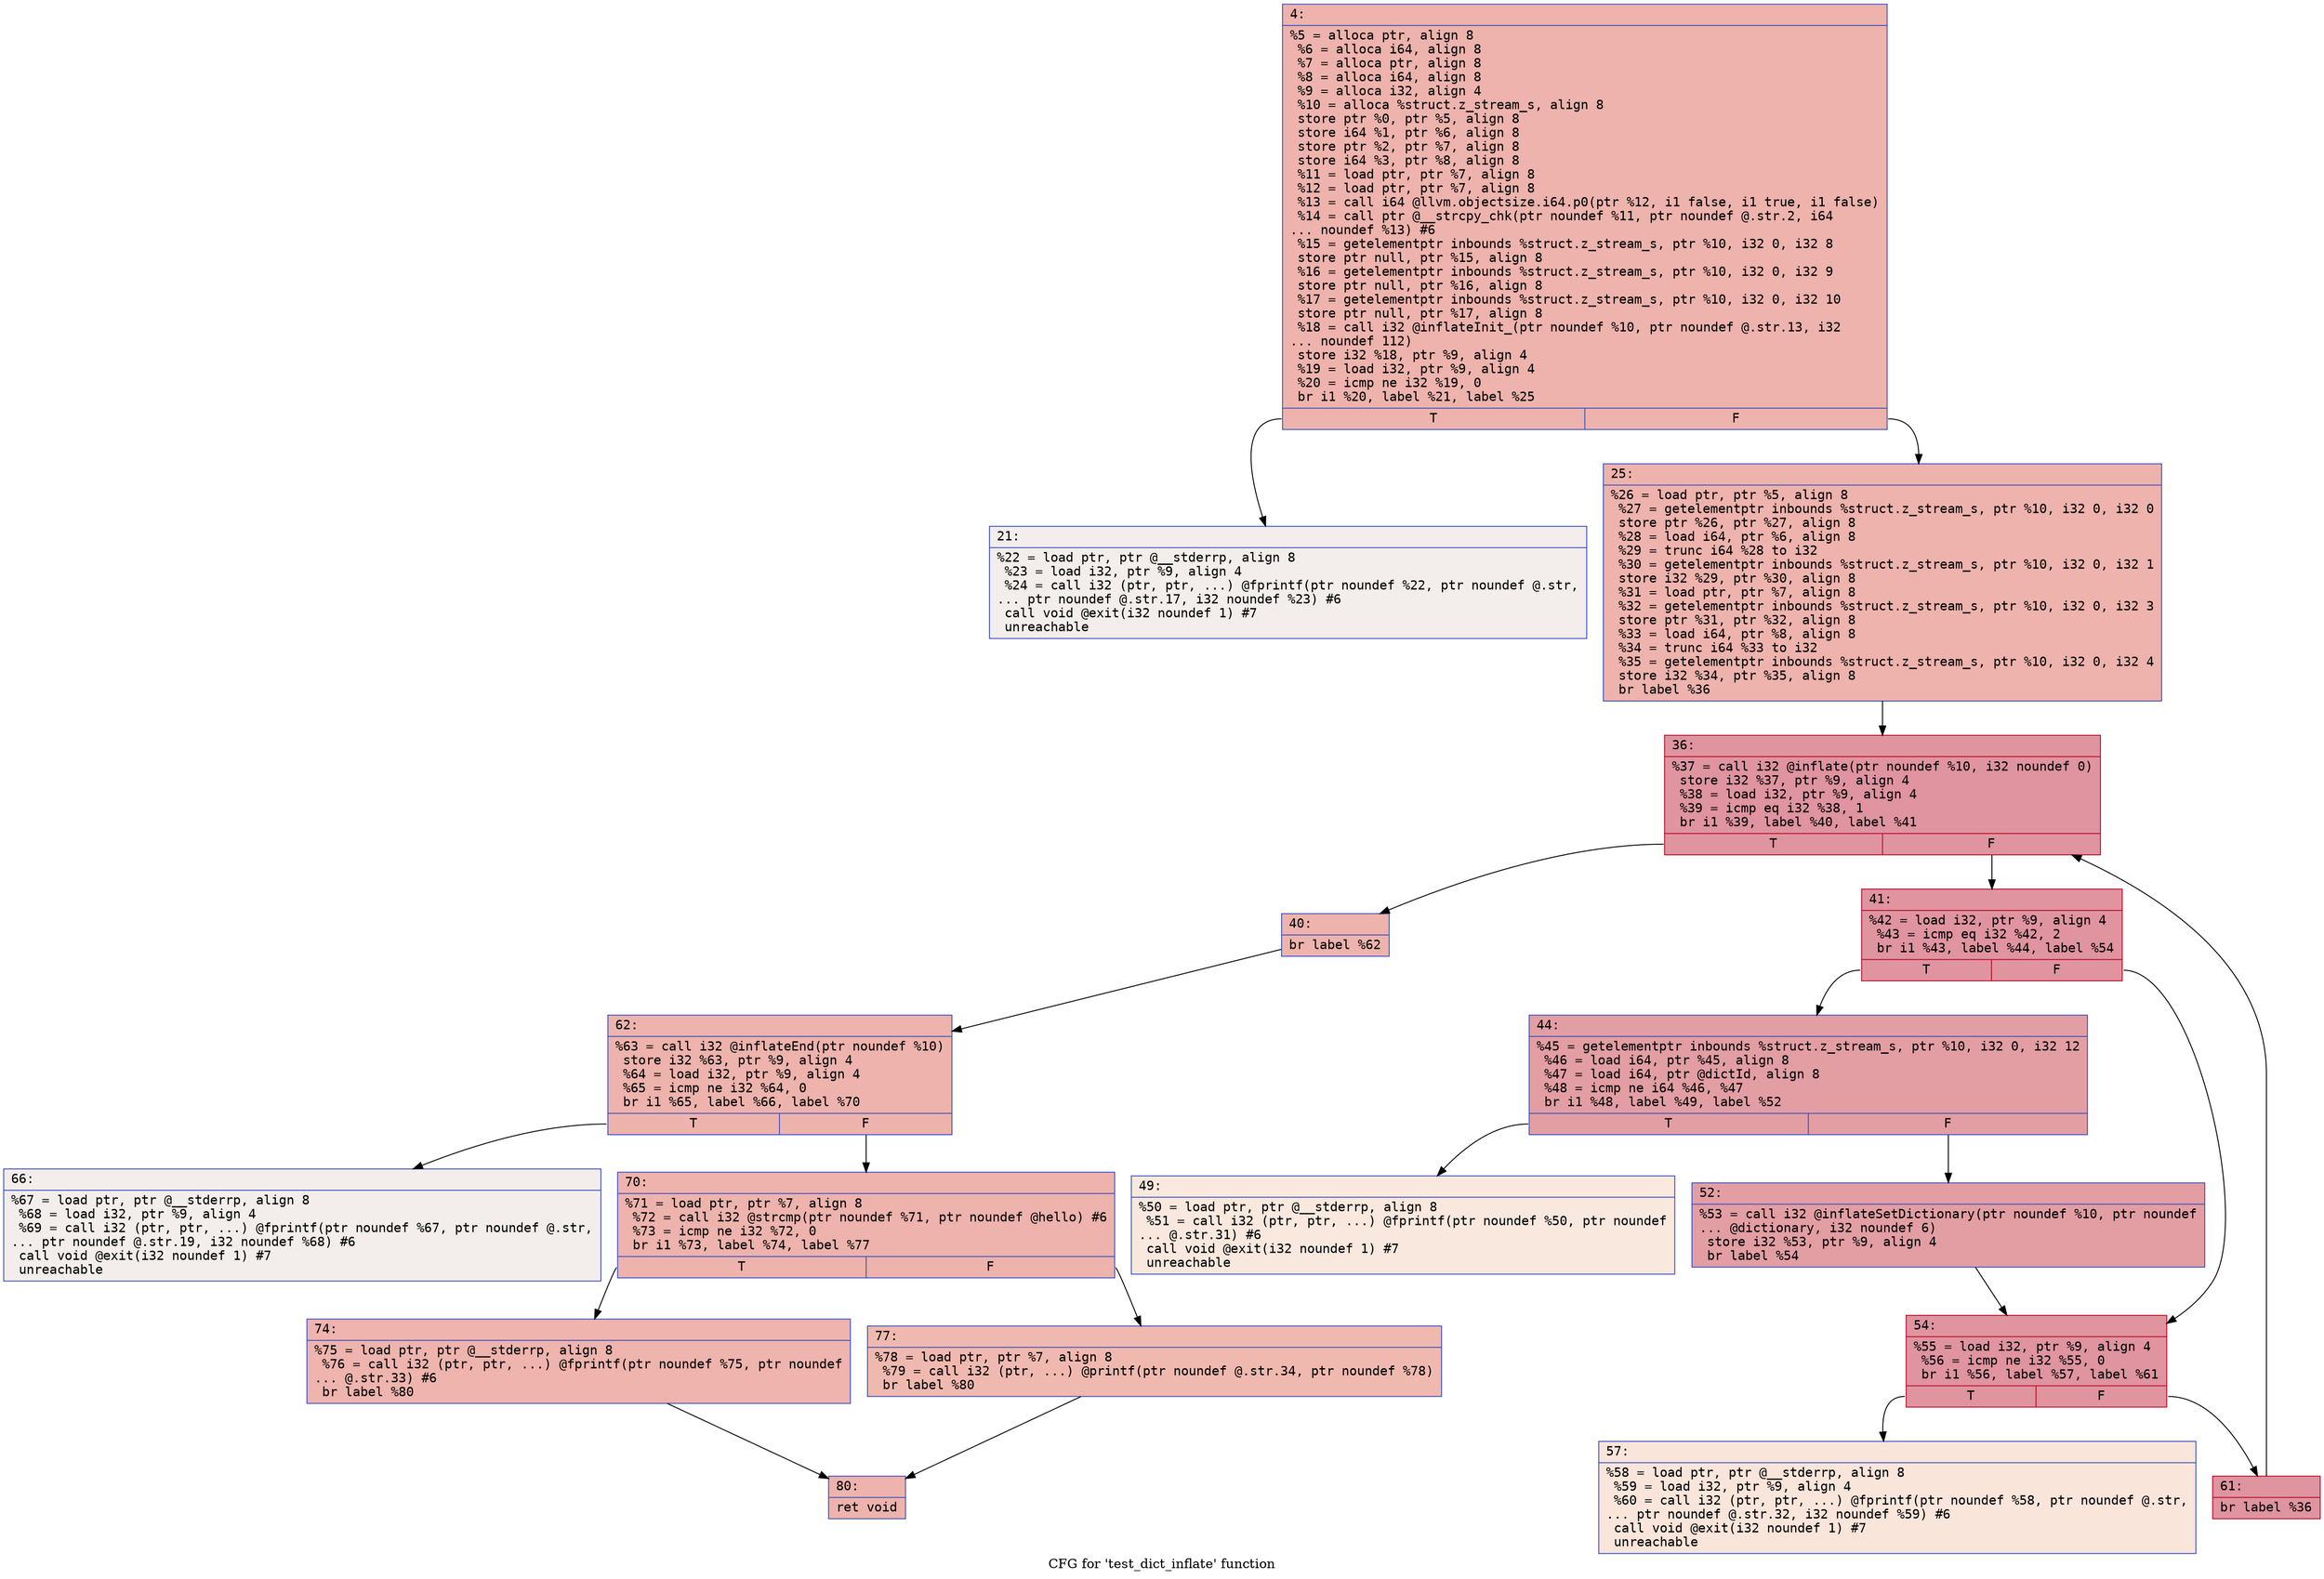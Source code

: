 digraph "CFG for 'test_dict_inflate' function" {
	label="CFG for 'test_dict_inflate' function";

	Node0x600002d80eb0 [shape=record,color="#3d50c3ff", style=filled, fillcolor="#d6524470" fontname="Courier",label="{4:\l|  %5 = alloca ptr, align 8\l  %6 = alloca i64, align 8\l  %7 = alloca ptr, align 8\l  %8 = alloca i64, align 8\l  %9 = alloca i32, align 4\l  %10 = alloca %struct.z_stream_s, align 8\l  store ptr %0, ptr %5, align 8\l  store i64 %1, ptr %6, align 8\l  store ptr %2, ptr %7, align 8\l  store i64 %3, ptr %8, align 8\l  %11 = load ptr, ptr %7, align 8\l  %12 = load ptr, ptr %7, align 8\l  %13 = call i64 @llvm.objectsize.i64.p0(ptr %12, i1 false, i1 true, i1 false)\l  %14 = call ptr @__strcpy_chk(ptr noundef %11, ptr noundef @.str.2, i64\l... noundef %13) #6\l  %15 = getelementptr inbounds %struct.z_stream_s, ptr %10, i32 0, i32 8\l  store ptr null, ptr %15, align 8\l  %16 = getelementptr inbounds %struct.z_stream_s, ptr %10, i32 0, i32 9\l  store ptr null, ptr %16, align 8\l  %17 = getelementptr inbounds %struct.z_stream_s, ptr %10, i32 0, i32 10\l  store ptr null, ptr %17, align 8\l  %18 = call i32 @inflateInit_(ptr noundef %10, ptr noundef @.str.13, i32\l... noundef 112)\l  store i32 %18, ptr %9, align 4\l  %19 = load i32, ptr %9, align 4\l  %20 = icmp ne i32 %19, 0\l  br i1 %20, label %21, label %25\l|{<s0>T|<s1>F}}"];
	Node0x600002d80eb0:s0 -> Node0x600002d81310[tooltip="4 -> 21\nProbability 0.00%" ];
	Node0x600002d80eb0:s1 -> Node0x600002d81360[tooltip="4 -> 25\nProbability 100.00%" ];
	Node0x600002d81310 [shape=record,color="#3d50c3ff", style=filled, fillcolor="#e5d8d170" fontname="Courier",label="{21:\l|  %22 = load ptr, ptr @__stderrp, align 8\l  %23 = load i32, ptr %9, align 4\l  %24 = call i32 (ptr, ptr, ...) @fprintf(ptr noundef %22, ptr noundef @.str,\l... ptr noundef @.str.17, i32 noundef %23) #6\l  call void @exit(i32 noundef 1) #7\l  unreachable\l}"];
	Node0x600002d81360 [shape=record,color="#3d50c3ff", style=filled, fillcolor="#d6524470" fontname="Courier",label="{25:\l|  %26 = load ptr, ptr %5, align 8\l  %27 = getelementptr inbounds %struct.z_stream_s, ptr %10, i32 0, i32 0\l  store ptr %26, ptr %27, align 8\l  %28 = load i64, ptr %6, align 8\l  %29 = trunc i64 %28 to i32\l  %30 = getelementptr inbounds %struct.z_stream_s, ptr %10, i32 0, i32 1\l  store i32 %29, ptr %30, align 8\l  %31 = load ptr, ptr %7, align 8\l  %32 = getelementptr inbounds %struct.z_stream_s, ptr %10, i32 0, i32 3\l  store ptr %31, ptr %32, align 8\l  %33 = load i64, ptr %8, align 8\l  %34 = trunc i64 %33 to i32\l  %35 = getelementptr inbounds %struct.z_stream_s, ptr %10, i32 0, i32 4\l  store i32 %34, ptr %35, align 8\l  br label %36\l}"];
	Node0x600002d81360 -> Node0x600002d813b0[tooltip="25 -> 36\nProbability 100.00%" ];
	Node0x600002d813b0 [shape=record,color="#b70d28ff", style=filled, fillcolor="#b70d2870" fontname="Courier",label="{36:\l|  %37 = call i32 @inflate(ptr noundef %10, i32 noundef 0)\l  store i32 %37, ptr %9, align 4\l  %38 = load i32, ptr %9, align 4\l  %39 = icmp eq i32 %38, 1\l  br i1 %39, label %40, label %41\l|{<s0>T|<s1>F}}"];
	Node0x600002d813b0:s0 -> Node0x600002d81400[tooltip="36 -> 40\nProbability 3.12%" ];
	Node0x600002d813b0:s1 -> Node0x600002d81450[tooltip="36 -> 41\nProbability 96.88%" ];
	Node0x600002d81400 [shape=record,color="#3d50c3ff", style=filled, fillcolor="#d6524470" fontname="Courier",label="{40:\l|  br label %62\l}"];
	Node0x600002d81400 -> Node0x600002d81680[tooltip="40 -> 62\nProbability 100.00%" ];
	Node0x600002d81450 [shape=record,color="#b70d28ff", style=filled, fillcolor="#b70d2870" fontname="Courier",label="{41:\l|  %42 = load i32, ptr %9, align 4\l  %43 = icmp eq i32 %42, 2\l  br i1 %43, label %44, label %54\l|{<s0>T|<s1>F}}"];
	Node0x600002d81450:s0 -> Node0x600002d814a0[tooltip="41 -> 44\nProbability 50.00%" ];
	Node0x600002d81450:s1 -> Node0x600002d81590[tooltip="41 -> 54\nProbability 50.00%" ];
	Node0x600002d814a0 [shape=record,color="#3d50c3ff", style=filled, fillcolor="#be242e70" fontname="Courier",label="{44:\l|  %45 = getelementptr inbounds %struct.z_stream_s, ptr %10, i32 0, i32 12\l  %46 = load i64, ptr %45, align 8\l  %47 = load i64, ptr @dictId, align 8\l  %48 = icmp ne i64 %46, %47\l  br i1 %48, label %49, label %52\l|{<s0>T|<s1>F}}"];
	Node0x600002d814a0:s0 -> Node0x600002d814f0[tooltip="44 -> 49\nProbability 0.00%" ];
	Node0x600002d814a0:s1 -> Node0x600002d81540[tooltip="44 -> 52\nProbability 100.00%" ];
	Node0x600002d814f0 [shape=record,color="#3d50c3ff", style=filled, fillcolor="#f2cab570" fontname="Courier",label="{49:\l|  %50 = load ptr, ptr @__stderrp, align 8\l  %51 = call i32 (ptr, ptr, ...) @fprintf(ptr noundef %50, ptr noundef\l... @.str.31) #6\l  call void @exit(i32 noundef 1) #7\l  unreachable\l}"];
	Node0x600002d81540 [shape=record,color="#3d50c3ff", style=filled, fillcolor="#be242e70" fontname="Courier",label="{52:\l|  %53 = call i32 @inflateSetDictionary(ptr noundef %10, ptr noundef\l... @dictionary, i32 noundef 6)\l  store i32 %53, ptr %9, align 4\l  br label %54\l}"];
	Node0x600002d81540 -> Node0x600002d81590[tooltip="52 -> 54\nProbability 100.00%" ];
	Node0x600002d81590 [shape=record,color="#b70d28ff", style=filled, fillcolor="#b70d2870" fontname="Courier",label="{54:\l|  %55 = load i32, ptr %9, align 4\l  %56 = icmp ne i32 %55, 0\l  br i1 %56, label %57, label %61\l|{<s0>T|<s1>F}}"];
	Node0x600002d81590:s0 -> Node0x600002d815e0[tooltip="54 -> 57\nProbability 0.00%" ];
	Node0x600002d81590:s1 -> Node0x600002d81630[tooltip="54 -> 61\nProbability 100.00%" ];
	Node0x600002d815e0 [shape=record,color="#3d50c3ff", style=filled, fillcolor="#f4c5ad70" fontname="Courier",label="{57:\l|  %58 = load ptr, ptr @__stderrp, align 8\l  %59 = load i32, ptr %9, align 4\l  %60 = call i32 (ptr, ptr, ...) @fprintf(ptr noundef %58, ptr noundef @.str,\l... ptr noundef @.str.32, i32 noundef %59) #6\l  call void @exit(i32 noundef 1) #7\l  unreachable\l}"];
	Node0x600002d81630 [shape=record,color="#b70d28ff", style=filled, fillcolor="#b70d2870" fontname="Courier",label="{61:\l|  br label %36\l}"];
	Node0x600002d81630 -> Node0x600002d813b0[tooltip="61 -> 36\nProbability 100.00%" ];
	Node0x600002d81680 [shape=record,color="#3d50c3ff", style=filled, fillcolor="#d6524470" fontname="Courier",label="{62:\l|  %63 = call i32 @inflateEnd(ptr noundef %10)\l  store i32 %63, ptr %9, align 4\l  %64 = load i32, ptr %9, align 4\l  %65 = icmp ne i32 %64, 0\l  br i1 %65, label %66, label %70\l|{<s0>T|<s1>F}}"];
	Node0x600002d81680:s0 -> Node0x600002d816d0[tooltip="62 -> 66\nProbability 0.00%" ];
	Node0x600002d81680:s1 -> Node0x600002d81720[tooltip="62 -> 70\nProbability 100.00%" ];
	Node0x600002d816d0 [shape=record,color="#3d50c3ff", style=filled, fillcolor="#e5d8d170" fontname="Courier",label="{66:\l|  %67 = load ptr, ptr @__stderrp, align 8\l  %68 = load i32, ptr %9, align 4\l  %69 = call i32 (ptr, ptr, ...) @fprintf(ptr noundef %67, ptr noundef @.str,\l... ptr noundef @.str.19, i32 noundef %68) #6\l  call void @exit(i32 noundef 1) #7\l  unreachable\l}"];
	Node0x600002d81720 [shape=record,color="#3d50c3ff", style=filled, fillcolor="#d6524470" fontname="Courier",label="{70:\l|  %71 = load ptr, ptr %7, align 8\l  %72 = call i32 @strcmp(ptr noundef %71, ptr noundef @hello) #6\l  %73 = icmp ne i32 %72, 0\l  br i1 %73, label %74, label %77\l|{<s0>T|<s1>F}}"];
	Node0x600002d81720:s0 -> Node0x600002d81770[tooltip="70 -> 74\nProbability 62.50%" ];
	Node0x600002d81720:s1 -> Node0x600002d817c0[tooltip="70 -> 77\nProbability 37.50%" ];
	Node0x600002d81770 [shape=record,color="#3d50c3ff", style=filled, fillcolor="#d8564670" fontname="Courier",label="{74:\l|  %75 = load ptr, ptr @__stderrp, align 8\l  %76 = call i32 (ptr, ptr, ...) @fprintf(ptr noundef %75, ptr noundef\l... @.str.33) #6\l  br label %80\l}"];
	Node0x600002d81770 -> Node0x600002d81810[tooltip="74 -> 80\nProbability 100.00%" ];
	Node0x600002d817c0 [shape=record,color="#3d50c3ff", style=filled, fillcolor="#de614d70" fontname="Courier",label="{77:\l|  %78 = load ptr, ptr %7, align 8\l  %79 = call i32 (ptr, ...) @printf(ptr noundef @.str.34, ptr noundef %78)\l  br label %80\l}"];
	Node0x600002d817c0 -> Node0x600002d81810[tooltip="77 -> 80\nProbability 100.00%" ];
	Node0x600002d81810 [shape=record,color="#3d50c3ff", style=filled, fillcolor="#d6524470" fontname="Courier",label="{80:\l|  ret void\l}"];
}
